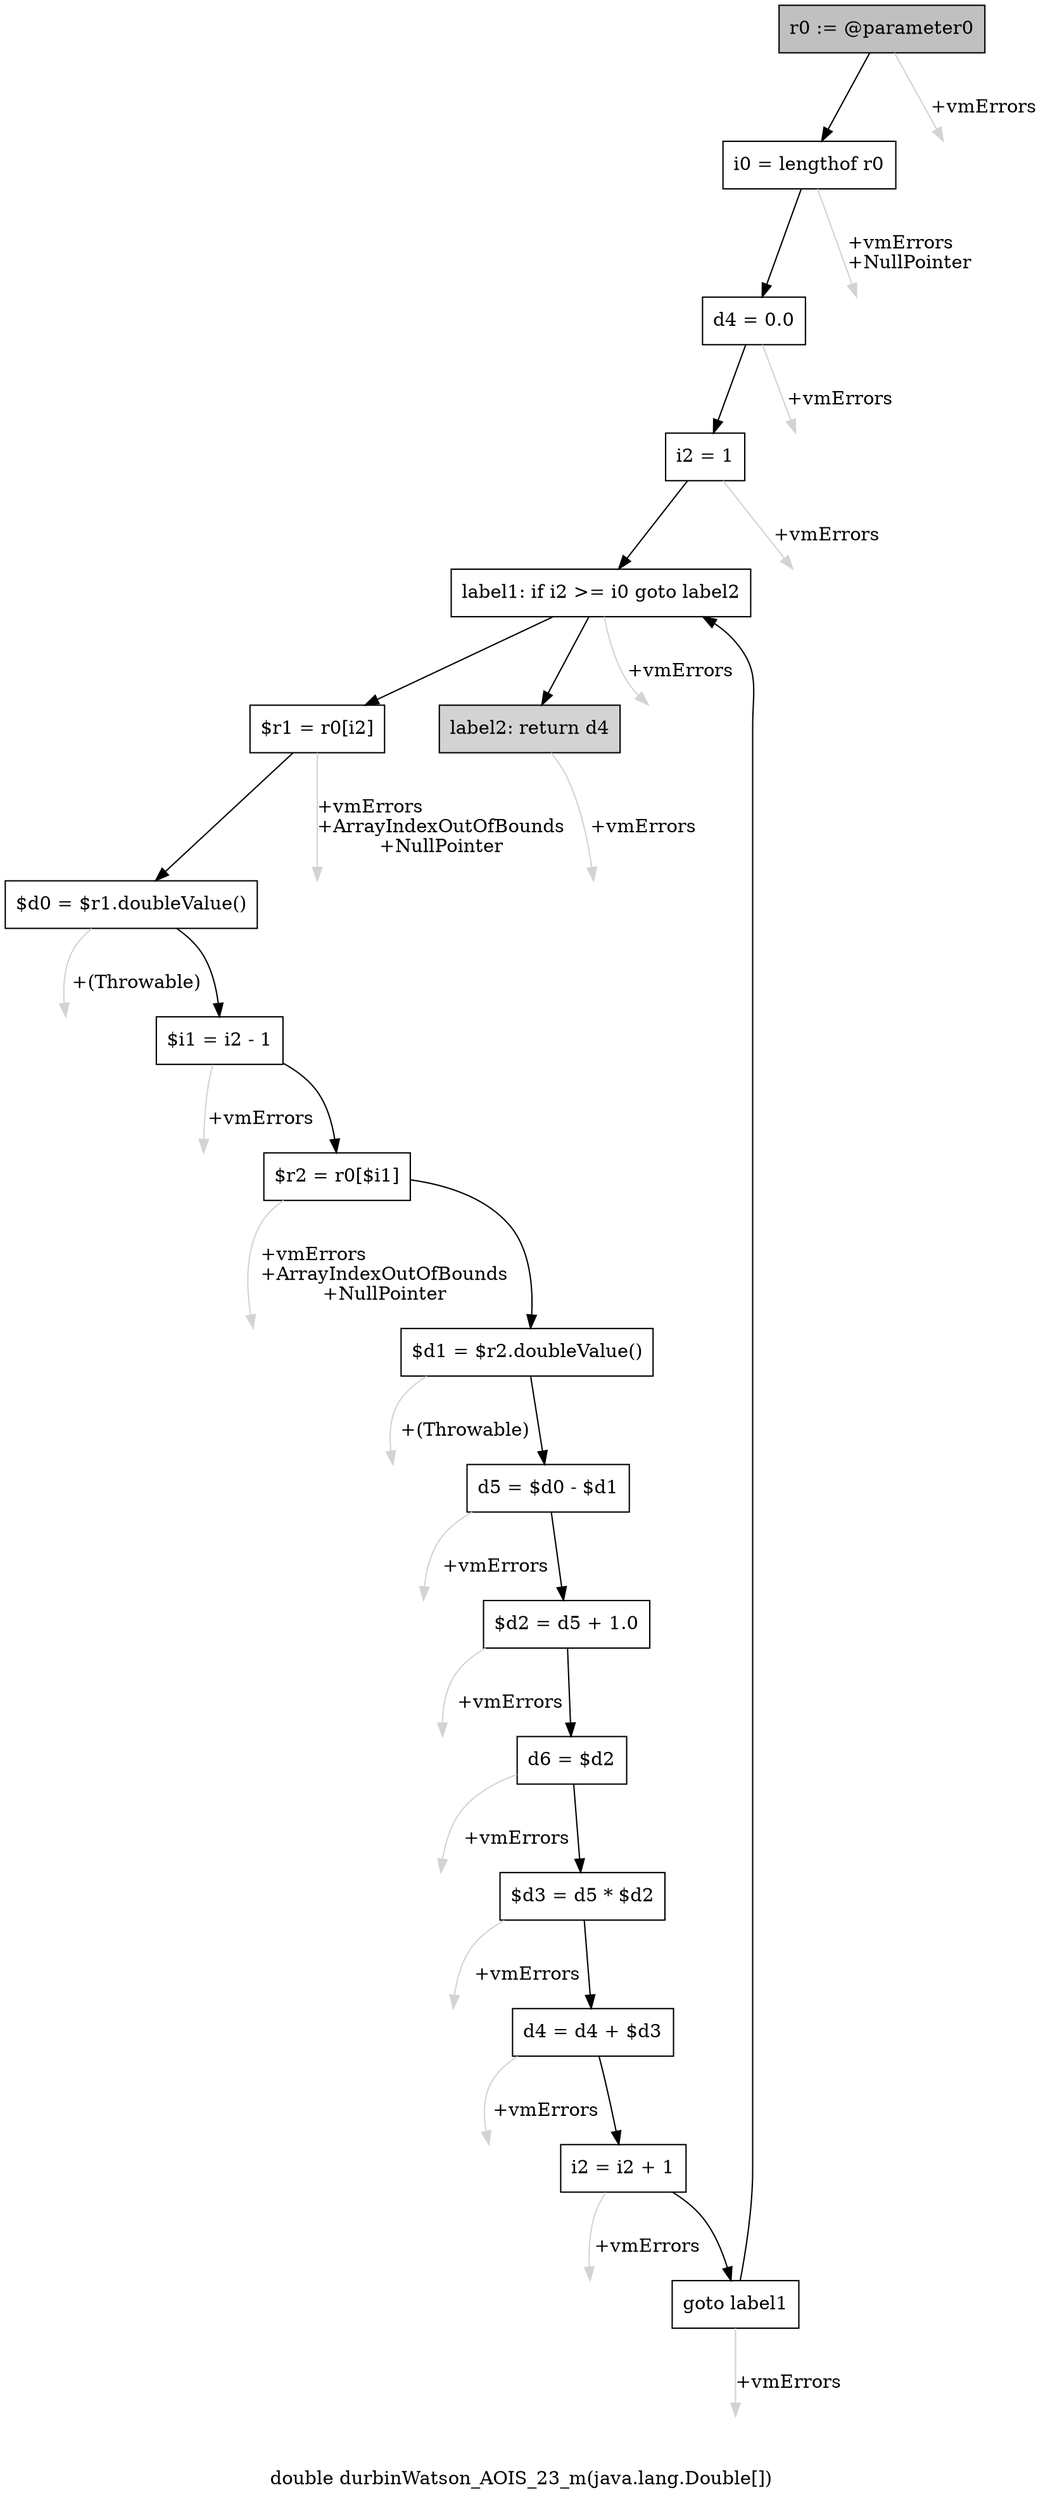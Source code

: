 digraph "double durbinWatson_AOIS_23_m(java.lang.Double[])" {
    label="double durbinWatson_AOIS_23_m(java.lang.Double[])";
    node [shape=box];
    "0" [style=filled,fillcolor=gray,label="r0 := @parameter0",];
    "1" [label="i0 = lengthof r0",];
    "0"->"1" [color=black,];
    "18" [style=invis,label="Esc",];
    "0"->"18" [color=lightgray,label="\l+vmErrors",];
    "2" [label="d4 = 0.0",];
    "1"->"2" [color=black,];
    "19" [style=invis,label="Esc",];
    "1"->"19" [color=lightgray,label="\l+vmErrors\l+NullPointer",];
    "3" [label="i2 = 1",];
    "2"->"3" [color=black,];
    "20" [style=invis,label="Esc",];
    "2"->"20" [color=lightgray,label="\l+vmErrors",];
    "4" [label="label1: if i2 >= i0 goto label2",];
    "3"->"4" [color=black,];
    "21" [style=invis,label="Esc",];
    "3"->"21" [color=lightgray,label="\l+vmErrors",];
    "5" [label="$r1 = r0[i2]",];
    "4"->"5" [color=black,];
    "17" [style=filled,fillcolor=lightgray,label="label2: return d4",];
    "4"->"17" [color=black,];
    "22" [style=invis,label="Esc",];
    "4"->"22" [color=lightgray,label="\l+vmErrors",];
    "6" [label="$d0 = $r1.doubleValue()",];
    "5"->"6" [color=black,];
    "23" [style=invis,label="Esc",];
    "5"->"23" [color=lightgray,label="\l+vmErrors\l+ArrayIndexOutOfBounds\l+NullPointer",];
    "7" [label="$i1 = i2 - 1",];
    "6"->"7" [color=black,];
    "24" [style=invis,label="Esc",];
    "6"->"24" [color=lightgray,label="\l+(Throwable)",];
    "8" [label="$r2 = r0[$i1]",];
    "7"->"8" [color=black,];
    "25" [style=invis,label="Esc",];
    "7"->"25" [color=lightgray,label="\l+vmErrors",];
    "9" [label="$d1 = $r2.doubleValue()",];
    "8"->"9" [color=black,];
    "26" [style=invis,label="Esc",];
    "8"->"26" [color=lightgray,label="\l+vmErrors\l+ArrayIndexOutOfBounds\l+NullPointer",];
    "10" [label="d5 = $d0 - $d1",];
    "9"->"10" [color=black,];
    "27" [style=invis,label="Esc",];
    "9"->"27" [color=lightgray,label="\l+(Throwable)",];
    "11" [label="$d2 = d5 + 1.0",];
    "10"->"11" [color=black,];
    "28" [style=invis,label="Esc",];
    "10"->"28" [color=lightgray,label="\l+vmErrors",];
    "12" [label="d6 = $d2",];
    "11"->"12" [color=black,];
    "29" [style=invis,label="Esc",];
    "11"->"29" [color=lightgray,label="\l+vmErrors",];
    "13" [label="$d3 = d5 * $d2",];
    "12"->"13" [color=black,];
    "30" [style=invis,label="Esc",];
    "12"->"30" [color=lightgray,label="\l+vmErrors",];
    "14" [label="d4 = d4 + $d3",];
    "13"->"14" [color=black,];
    "31" [style=invis,label="Esc",];
    "13"->"31" [color=lightgray,label="\l+vmErrors",];
    "15" [label="i2 = i2 + 1",];
    "14"->"15" [color=black,];
    "32" [style=invis,label="Esc",];
    "14"->"32" [color=lightgray,label="\l+vmErrors",];
    "16" [label="goto label1",];
    "15"->"16" [color=black,];
    "33" [style=invis,label="Esc",];
    "15"->"33" [color=lightgray,label="\l+vmErrors",];
    "16"->"4" [color=black,];
    "34" [style=invis,label="Esc",];
    "16"->"34" [color=lightgray,label="\l+vmErrors",];
    "35" [style=invis,label="Esc",];
    "17"->"35" [color=lightgray,label="\l+vmErrors",];
}
